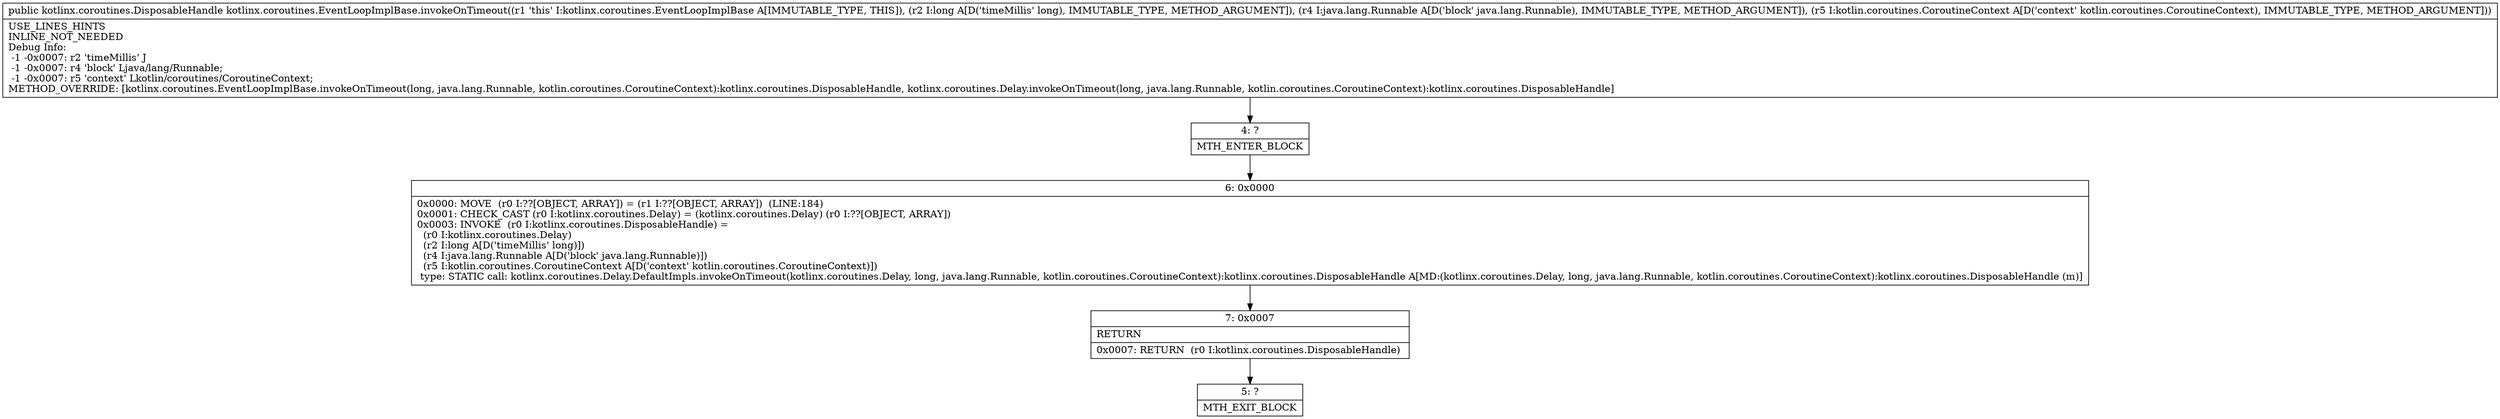 digraph "CFG forkotlinx.coroutines.EventLoopImplBase.invokeOnTimeout(JLjava\/lang\/Runnable;Lkotlin\/coroutines\/CoroutineContext;)Lkotlinx\/coroutines\/DisposableHandle;" {
Node_4 [shape=record,label="{4\:\ ?|MTH_ENTER_BLOCK\l}"];
Node_6 [shape=record,label="{6\:\ 0x0000|0x0000: MOVE  (r0 I:??[OBJECT, ARRAY]) = (r1 I:??[OBJECT, ARRAY])  (LINE:184)\l0x0001: CHECK_CAST (r0 I:kotlinx.coroutines.Delay) = (kotlinx.coroutines.Delay) (r0 I:??[OBJECT, ARRAY]) \l0x0003: INVOKE  (r0 I:kotlinx.coroutines.DisposableHandle) = \l  (r0 I:kotlinx.coroutines.Delay)\l  (r2 I:long A[D('timeMillis' long)])\l  (r4 I:java.lang.Runnable A[D('block' java.lang.Runnable)])\l  (r5 I:kotlin.coroutines.CoroutineContext A[D('context' kotlin.coroutines.CoroutineContext)])\l type: STATIC call: kotlinx.coroutines.Delay.DefaultImpls.invokeOnTimeout(kotlinx.coroutines.Delay, long, java.lang.Runnable, kotlin.coroutines.CoroutineContext):kotlinx.coroutines.DisposableHandle A[MD:(kotlinx.coroutines.Delay, long, java.lang.Runnable, kotlin.coroutines.CoroutineContext):kotlinx.coroutines.DisposableHandle (m)]\l}"];
Node_7 [shape=record,label="{7\:\ 0x0007|RETURN\l|0x0007: RETURN  (r0 I:kotlinx.coroutines.DisposableHandle) \l}"];
Node_5 [shape=record,label="{5\:\ ?|MTH_EXIT_BLOCK\l}"];
MethodNode[shape=record,label="{public kotlinx.coroutines.DisposableHandle kotlinx.coroutines.EventLoopImplBase.invokeOnTimeout((r1 'this' I:kotlinx.coroutines.EventLoopImplBase A[IMMUTABLE_TYPE, THIS]), (r2 I:long A[D('timeMillis' long), IMMUTABLE_TYPE, METHOD_ARGUMENT]), (r4 I:java.lang.Runnable A[D('block' java.lang.Runnable), IMMUTABLE_TYPE, METHOD_ARGUMENT]), (r5 I:kotlin.coroutines.CoroutineContext A[D('context' kotlin.coroutines.CoroutineContext), IMMUTABLE_TYPE, METHOD_ARGUMENT]))  | USE_LINES_HINTS\lINLINE_NOT_NEEDED\lDebug Info:\l  \-1 \-0x0007: r2 'timeMillis' J\l  \-1 \-0x0007: r4 'block' Ljava\/lang\/Runnable;\l  \-1 \-0x0007: r5 'context' Lkotlin\/coroutines\/CoroutineContext;\lMETHOD_OVERRIDE: [kotlinx.coroutines.EventLoopImplBase.invokeOnTimeout(long, java.lang.Runnable, kotlin.coroutines.CoroutineContext):kotlinx.coroutines.DisposableHandle, kotlinx.coroutines.Delay.invokeOnTimeout(long, java.lang.Runnable, kotlin.coroutines.CoroutineContext):kotlinx.coroutines.DisposableHandle]\l}"];
MethodNode -> Node_4;Node_4 -> Node_6;
Node_6 -> Node_7;
Node_7 -> Node_5;
}

